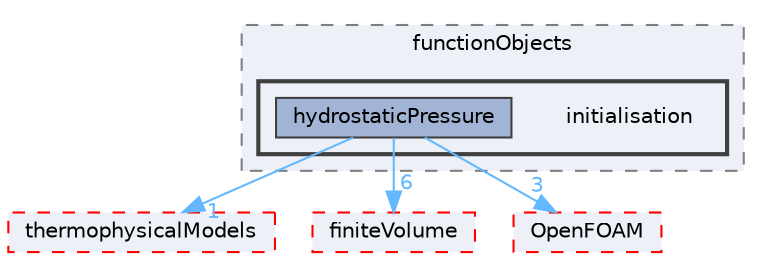 digraph "src/functionObjects/initialisation"
{
 // LATEX_PDF_SIZE
  bgcolor="transparent";
  edge [fontname=Helvetica,fontsize=10,labelfontname=Helvetica,labelfontsize=10];
  node [fontname=Helvetica,fontsize=10,shape=box,height=0.2,width=0.4];
  compound=true
  subgraph clusterdir_de23f6d4f0962ea995903f5110543226 {
    graph [ bgcolor="#edf0f7", pencolor="grey50", label="functionObjects", fontname=Helvetica,fontsize=10 style="filled,dashed", URL="dir_de23f6d4f0962ea995903f5110543226.html",tooltip=""]
  subgraph clusterdir_db459d157a8bdfd50d2f6f73fa31a3a2 {
    graph [ bgcolor="#edf0f7", pencolor="grey25", label="", fontname=Helvetica,fontsize=10 style="filled,bold", URL="dir_db459d157a8bdfd50d2f6f73fa31a3a2.html",tooltip=""]
    dir_db459d157a8bdfd50d2f6f73fa31a3a2 [shape=plaintext, label="initialisation"];
  dir_b48f194c452f9573622c0a02d80a2c4c [label="hydrostaticPressure", fillcolor="#a2b4d6", color="grey25", style="filled", URL="dir_b48f194c452f9573622c0a02d80a2c4c.html",tooltip=""];
  }
  }
  dir_2778d089ec5c4f66810b11f753867003 [label="thermophysicalModels", fillcolor="#edf0f7", color="red", style="filled,dashed", URL="dir_2778d089ec5c4f66810b11f753867003.html",tooltip=""];
  dir_9bd15774b555cf7259a6fa18f99fe99b [label="finiteVolume", fillcolor="#edf0f7", color="red", style="filled,dashed", URL="dir_9bd15774b555cf7259a6fa18f99fe99b.html",tooltip=""];
  dir_c5473ff19b20e6ec4dfe5c310b3778a8 [label="OpenFOAM", fillcolor="#edf0f7", color="red", style="filled,dashed", URL="dir_c5473ff19b20e6ec4dfe5c310b3778a8.html",tooltip=""];
  dir_b48f194c452f9573622c0a02d80a2c4c->dir_2778d089ec5c4f66810b11f753867003 [headlabel="1", labeldistance=1.5 headhref="dir_001758_004022.html" href="dir_001758_004022.html" color="steelblue1" fontcolor="steelblue1"];
  dir_b48f194c452f9573622c0a02d80a2c4c->dir_9bd15774b555cf7259a6fa18f99fe99b [headlabel="6", labeldistance=1.5 headhref="dir_001758_001387.html" href="dir_001758_001387.html" color="steelblue1" fontcolor="steelblue1"];
  dir_b48f194c452f9573622c0a02d80a2c4c->dir_c5473ff19b20e6ec4dfe5c310b3778a8 [headlabel="3", labeldistance=1.5 headhref="dir_001758_002695.html" href="dir_001758_002695.html" color="steelblue1" fontcolor="steelblue1"];
}
